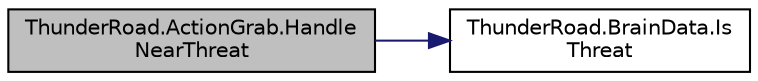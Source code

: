 digraph "ThunderRoad.ActionGrab.HandleNearThreat"
{
 // LATEX_PDF_SIZE
  edge [fontname="Helvetica",fontsize="10",labelfontname="Helvetica",labelfontsize="10"];
  node [fontname="Helvetica",fontsize="10",shape=record];
  rankdir="LR";
  Node1 [label="ThunderRoad.ActionGrab.Handle\lNearThreat",height=0.2,width=0.4,color="black", fillcolor="grey75", style="filled", fontcolor="black",tooltip="Handles the near threat."];
  Node1 -> Node2 [color="midnightblue",fontsize="10",style="solid",fontname="Helvetica"];
  Node2 [label="ThunderRoad.BrainData.Is\lThreat",height=0.2,width=0.4,color="black", fillcolor="white", style="filled",URL="$class_thunder_road_1_1_brain_data.html#a9989f46fedbca6059e6a18917bf9da78",tooltip="Determines whether the specified creature target is threat."];
}

